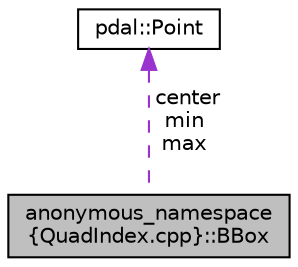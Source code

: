 digraph "anonymous_namespace{QuadIndex.cpp}::BBox"
{
  edge [fontname="Helvetica",fontsize="10",labelfontname="Helvetica",labelfontsize="10"];
  node [fontname="Helvetica",fontsize="10",shape=record];
  Node1 [label="anonymous_namespace\l\{QuadIndex.cpp\}::BBox",height=0.2,width=0.4,color="black", fillcolor="grey75", style="filled", fontcolor="black"];
  Node2 -> Node1 [dir="back",color="darkorchid3",fontsize="10",style="dashed",label=" center\nmin\nmax" ,fontname="Helvetica"];
  Node2 [label="pdal::Point",height=0.2,width=0.4,color="black", fillcolor="white", style="filled",URL="$structpdal_1_1Point.html"];
}
